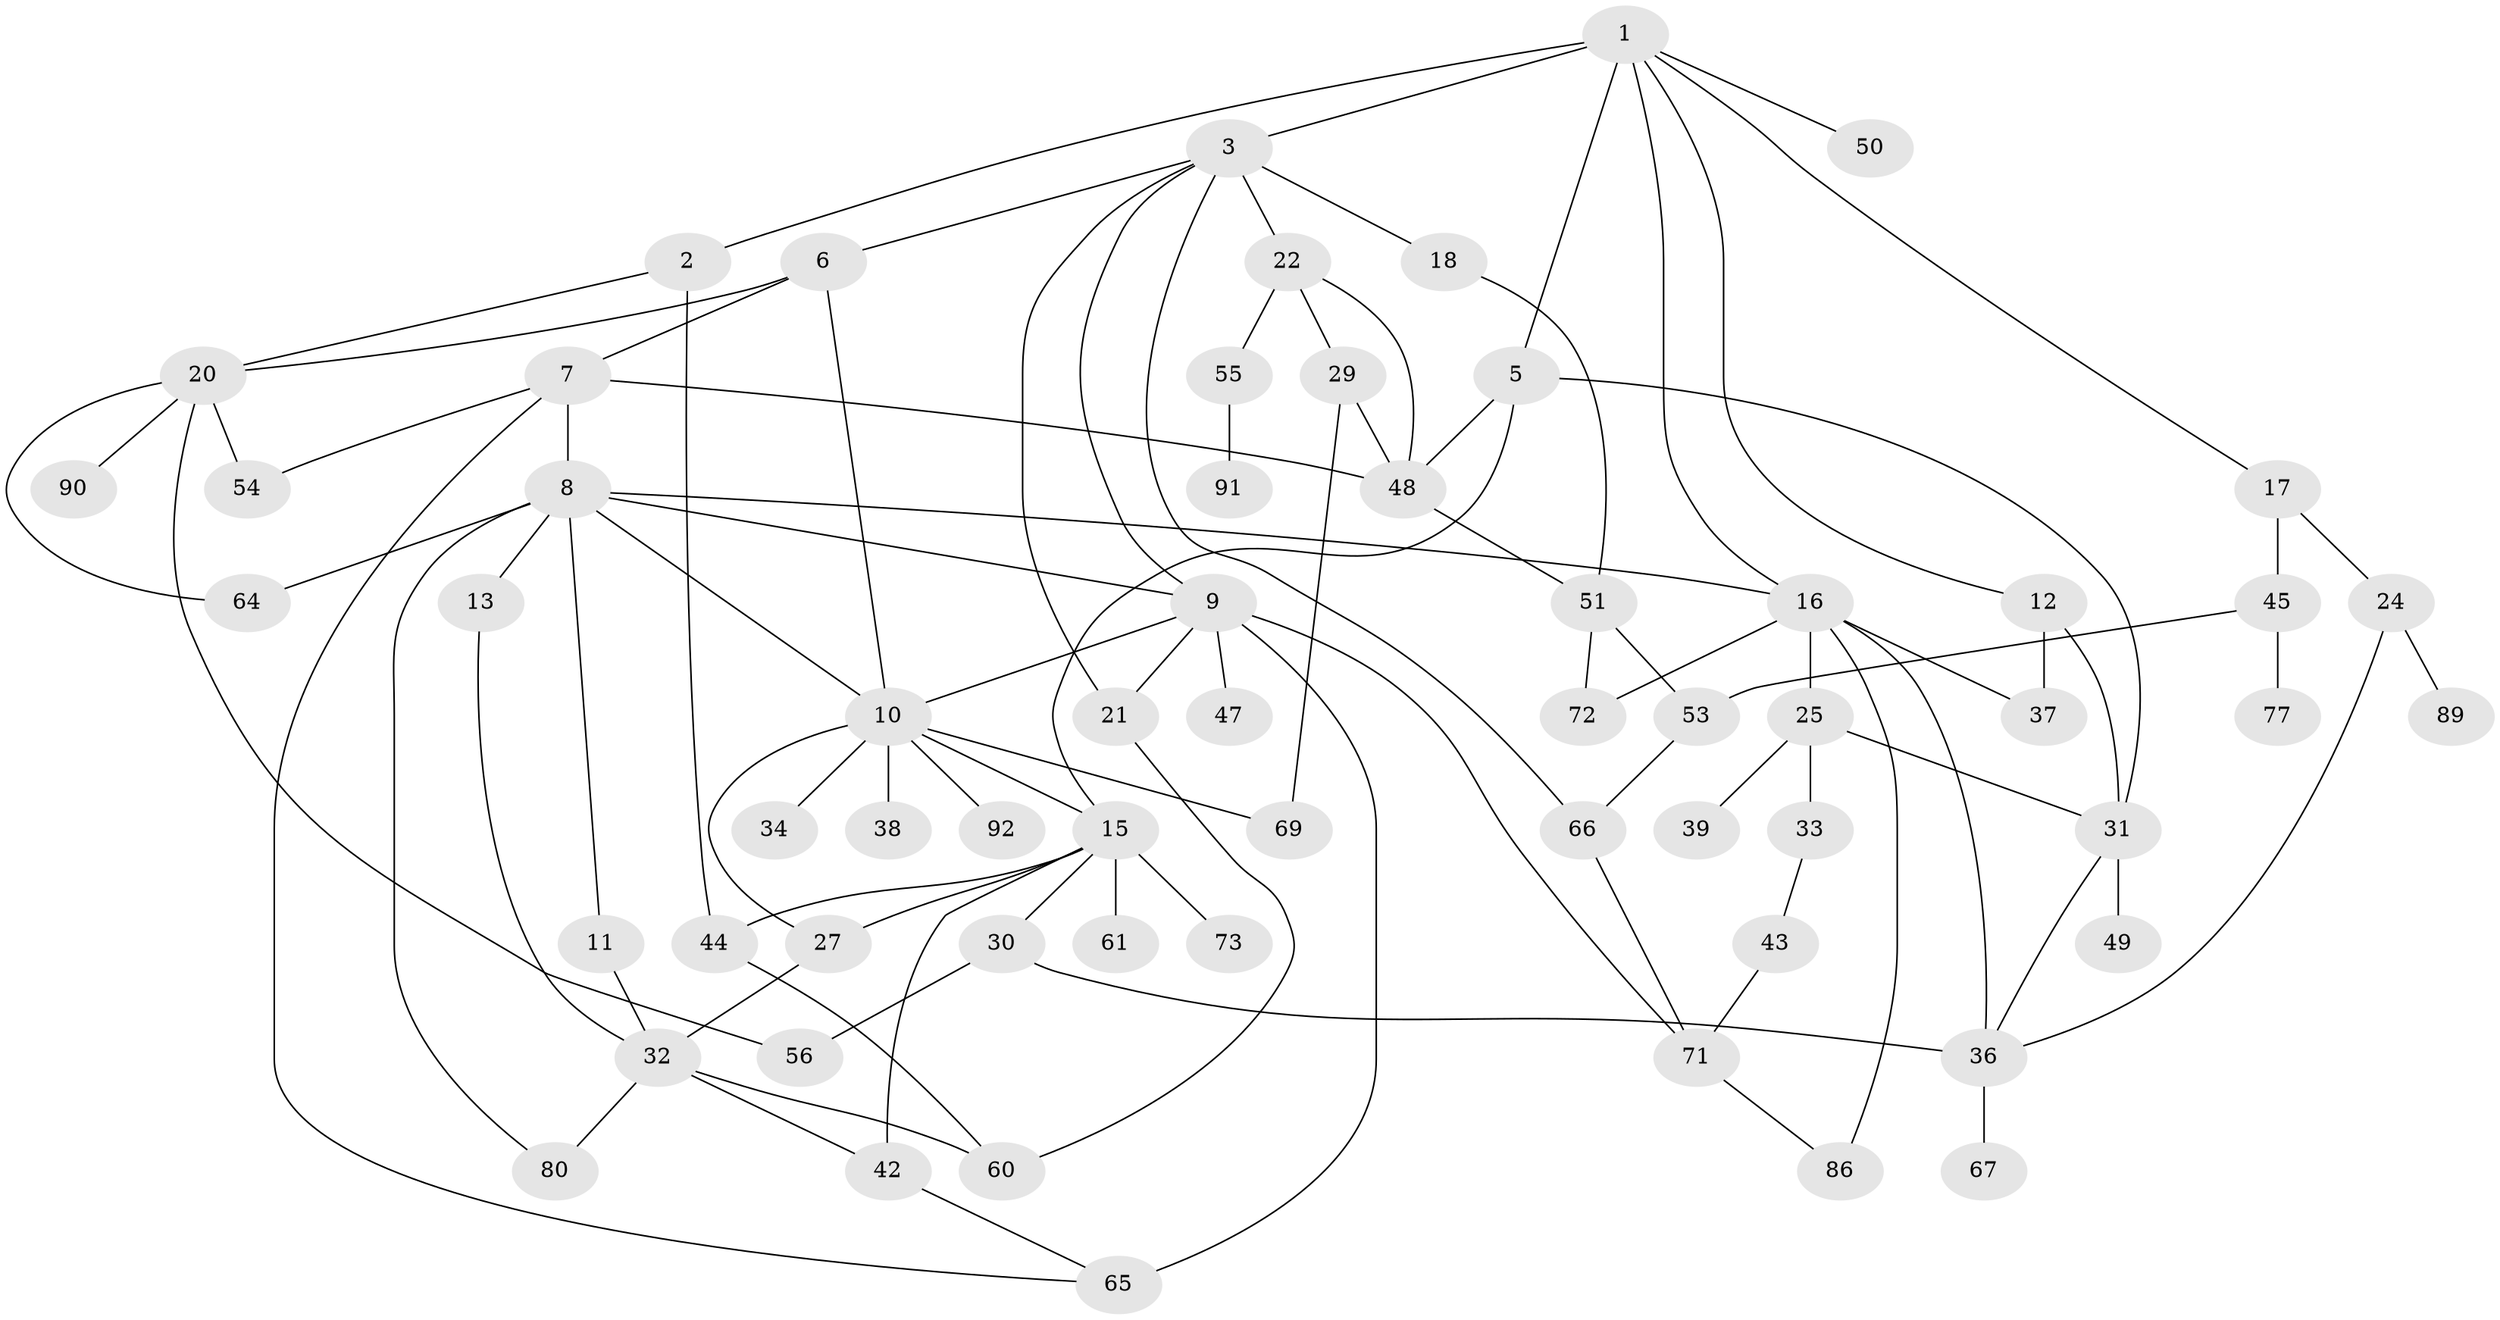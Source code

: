 // original degree distribution, {5: 0.07608695652173914, 4: 0.18478260869565216, 6: 0.06521739130434782, 2: 0.2717391304347826, 3: 0.20652173913043478, 1: 0.1956521739130435}
// Generated by graph-tools (version 1.1) at 2025/10/02/27/25 16:10:52]
// undirected, 62 vertices, 98 edges
graph export_dot {
graph [start="1"]
  node [color=gray90,style=filled];
  1 [super="+4"];
  2 [super="+82"];
  3 [super="+79"];
  5;
  6;
  7 [super="+87"];
  8 [super="+23"];
  9 [super="+14"];
  10 [super="+46"];
  11;
  12 [super="+81"];
  13;
  15 [super="+19"];
  16 [super="+26"];
  17;
  18;
  20 [super="+74"];
  21 [super="+40"];
  22;
  24 [super="+58"];
  25 [super="+28"];
  27 [super="+57"];
  29 [super="+78"];
  30;
  31 [super="+35"];
  32 [super="+41"];
  33;
  34;
  36 [super="+84"];
  37;
  38;
  39;
  42;
  43 [super="+59"];
  44 [super="+68"];
  45 [super="+52"];
  47;
  48 [super="+62"];
  49;
  50;
  51;
  53;
  54;
  55 [super="+83"];
  56;
  60 [super="+63"];
  61;
  64;
  65 [super="+88"];
  66 [super="+85"];
  67 [super="+70"];
  69 [super="+76"];
  71 [super="+75"];
  72;
  73;
  77;
  80;
  86;
  89;
  90;
  91;
  92;
  1 -- 2;
  1 -- 3 [weight=2];
  1 -- 12;
  1 -- 16;
  1 -- 17;
  1 -- 50;
  1 -- 5;
  2 -- 20;
  2 -- 44;
  3 -- 6;
  3 -- 18;
  3 -- 22;
  3 -- 9;
  3 -- 66;
  3 -- 21;
  5 -- 15;
  5 -- 31;
  5 -- 48;
  6 -- 7;
  6 -- 20;
  6 -- 10;
  7 -- 8;
  7 -- 54;
  7 -- 48;
  7 -- 65;
  8 -- 9;
  8 -- 11;
  8 -- 13;
  8 -- 64;
  8 -- 80;
  8 -- 16;
  8 -- 10;
  9 -- 10;
  9 -- 21;
  9 -- 65 [weight=2];
  9 -- 47;
  9 -- 71;
  10 -- 34;
  10 -- 38;
  10 -- 92;
  10 -- 15;
  10 -- 27;
  10 -- 69;
  11 -- 32;
  12 -- 37;
  12 -- 31;
  13 -- 32;
  15 -- 73;
  15 -- 42;
  15 -- 27;
  15 -- 44;
  15 -- 61;
  15 -- 30;
  16 -- 25;
  16 -- 86;
  16 -- 72;
  16 -- 37;
  16 -- 36;
  17 -- 24;
  17 -- 45;
  18 -- 51;
  20 -- 64;
  20 -- 54;
  20 -- 56;
  20 -- 90;
  21 -- 60;
  22 -- 29;
  22 -- 55;
  22 -- 48;
  24 -- 89;
  24 -- 36;
  25 -- 31;
  25 -- 39;
  25 -- 33;
  27 -- 32;
  29 -- 48;
  29 -- 69 [weight=2];
  30 -- 56;
  30 -- 36 [weight=2];
  31 -- 36;
  31 -- 49;
  32 -- 60;
  32 -- 80;
  32 -- 42;
  33 -- 43;
  36 -- 67;
  42 -- 65;
  43 -- 71;
  44 -- 60;
  45 -- 77;
  45 -- 53;
  48 -- 51;
  51 -- 72;
  51 -- 53;
  53 -- 66;
  55 -- 91;
  66 -- 71;
  71 -- 86;
}
